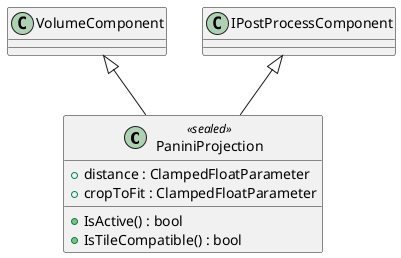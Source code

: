 @startuml
class PaniniProjection <<sealed>> {
    + distance : ClampedFloatParameter
    + cropToFit : ClampedFloatParameter
    + IsActive() : bool
    + IsTileCompatible() : bool
}
VolumeComponent <|-- PaniniProjection
IPostProcessComponent <|-- PaniniProjection
@enduml
